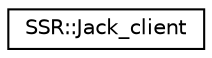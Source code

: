 digraph "Graphical Class Hierarchy"
{
  edge [fontname="Helvetica",fontsize="10",labelfontname="Helvetica",labelfontsize="10"];
  node [fontname="Helvetica",fontsize="10",shape=record];
  rankdir="LR";
  Node1 [label="SSR::Jack_client",height=0.2,width=0.4,color="black", fillcolor="white", style="filled",URL="$classSSR_1_1Jack__client.html"];
}
